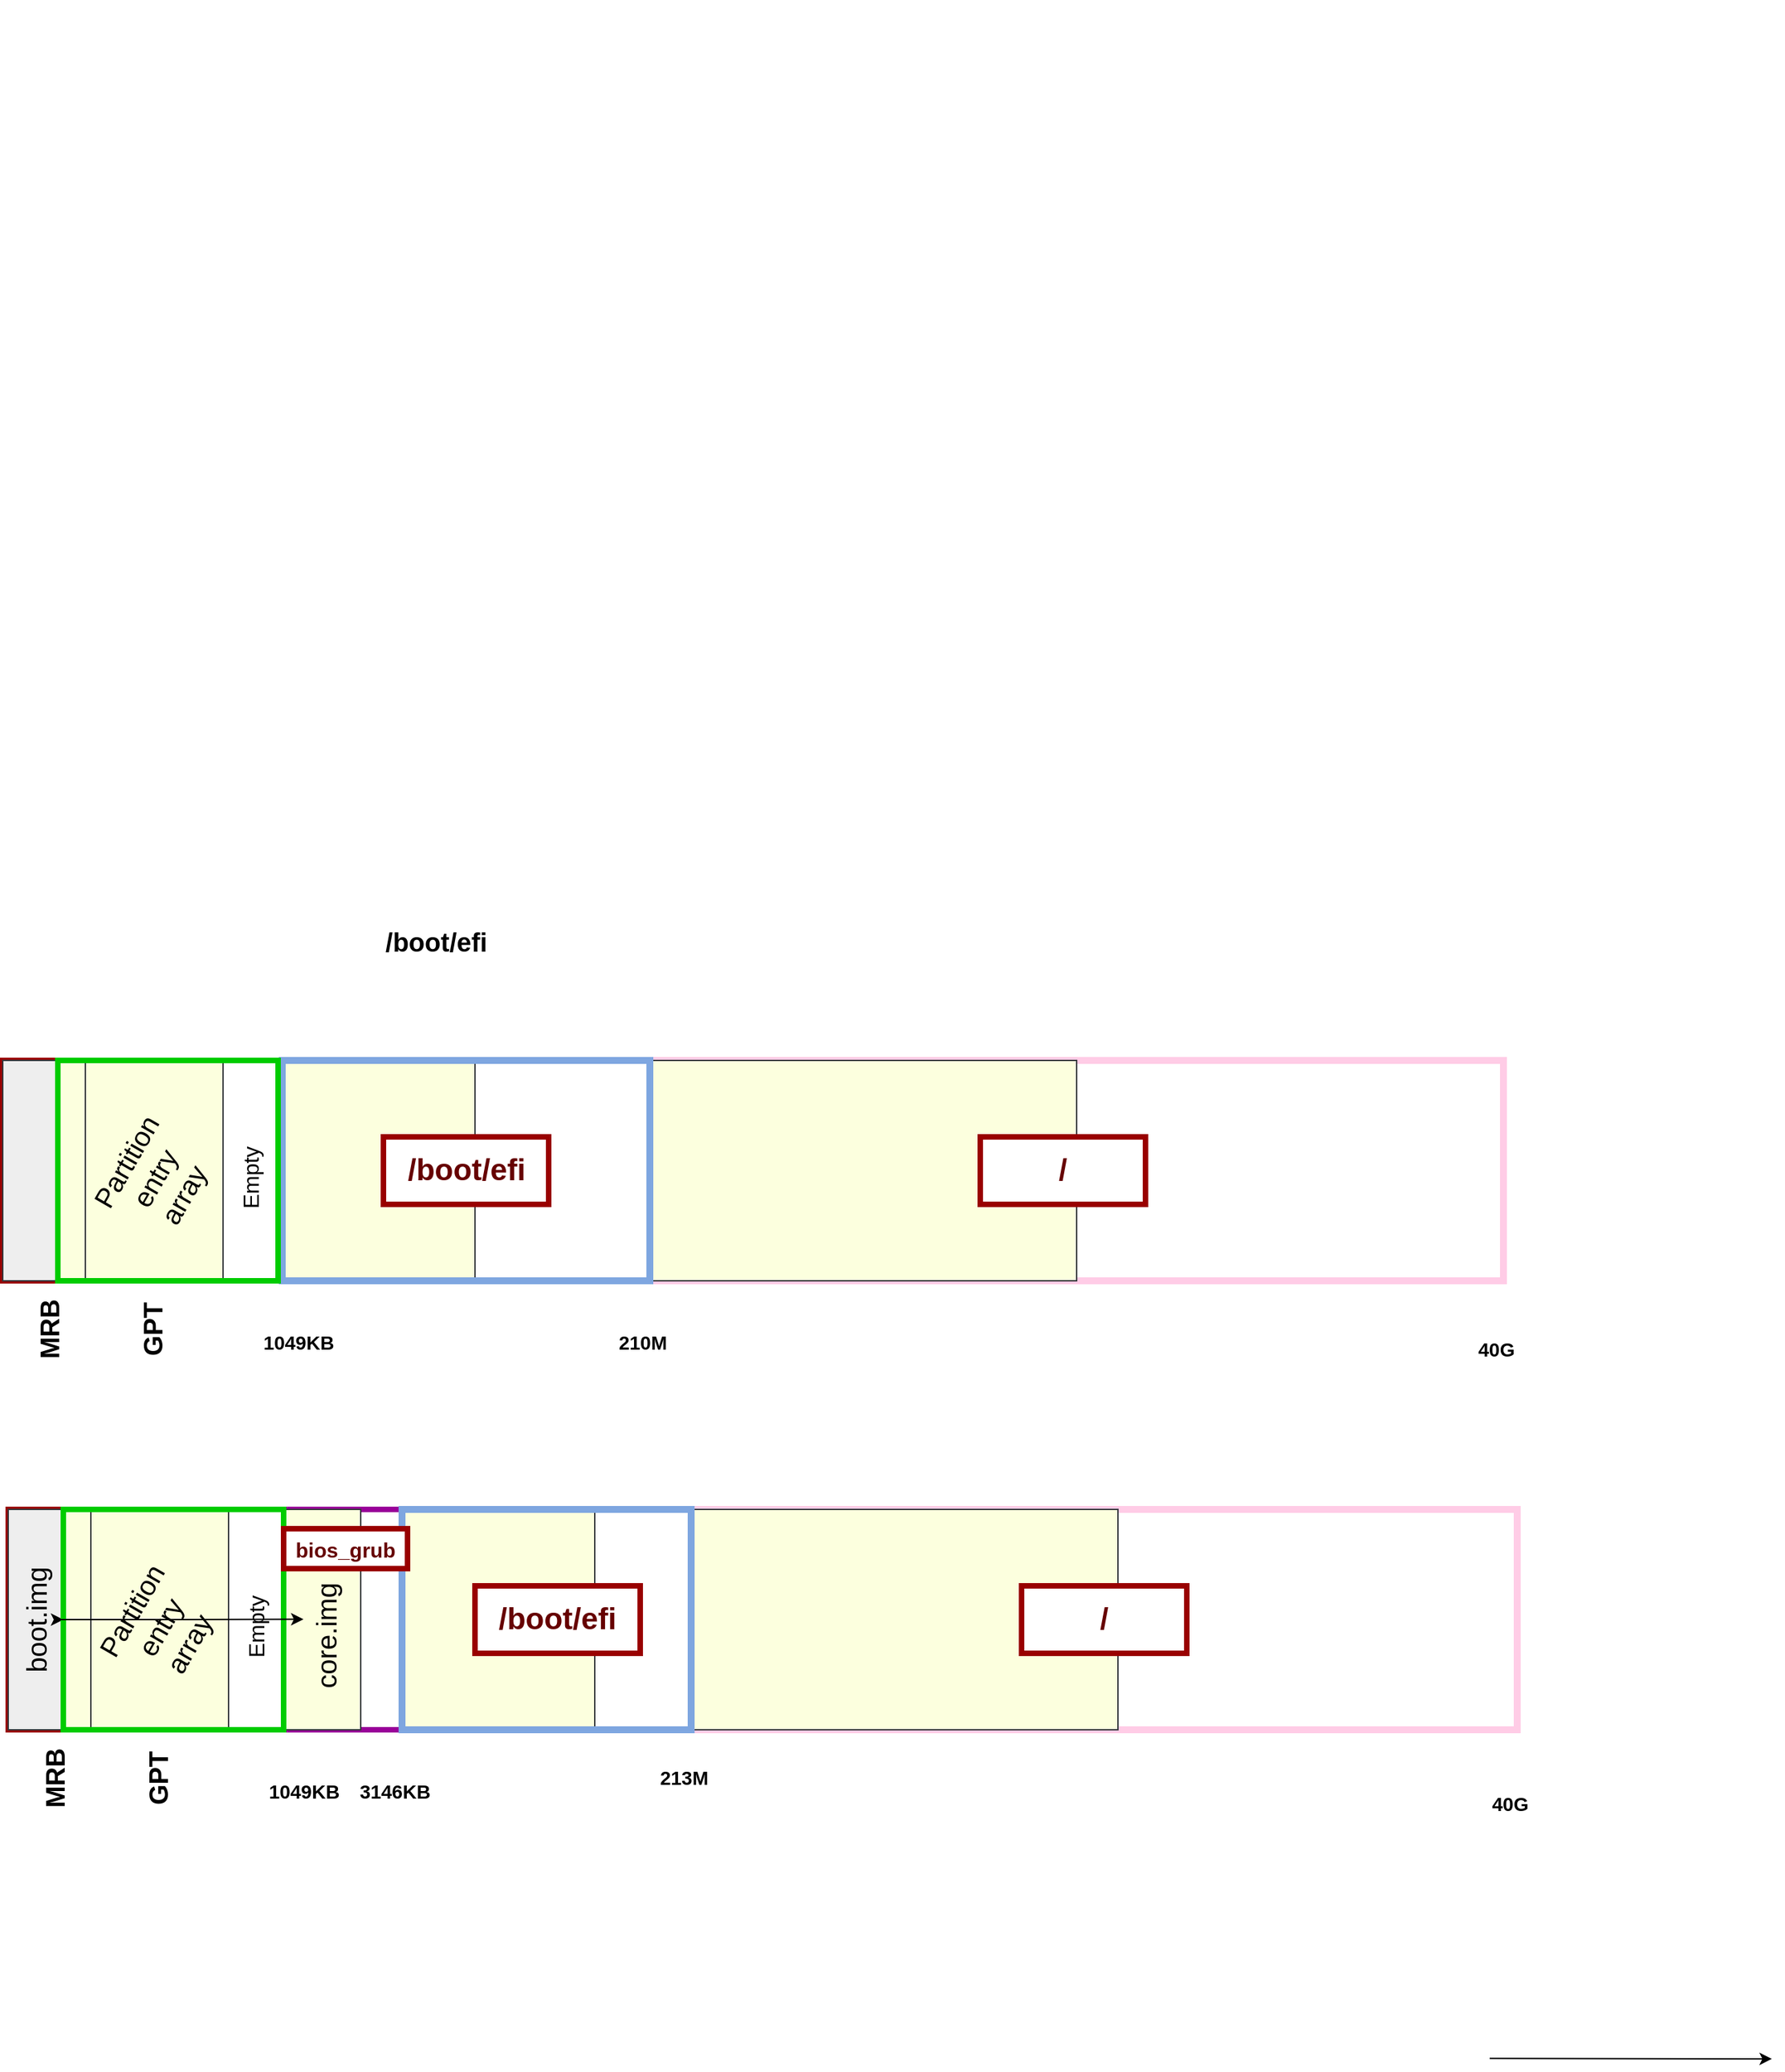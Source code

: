 <mxfile version="25.0.3">
  <diagram name="第 1 页" id="clKLF8cmqk-N_q2jb67s">
    <mxGraphModel dx="3382" dy="922" grid="1" gridSize="10" guides="1" tooltips="1" connect="1" arrows="1" fold="1" page="1" pageScale="1" pageWidth="827" pageHeight="1169" math="0" shadow="0">
      <root>
        <mxCell id="0" />
        <mxCell id="1" parent="0" />
        <mxCell id="ewwLxB_O-W4zJdkdSMvH-1" value="" style="whiteSpace=wrap;html=1;labelBorderColor=#CC0000;strokeColor=#990000;strokeWidth=4;" vertex="1" parent="1">
          <mxGeometry x="-1160" y="1310" width="40" height="160" as="geometry" />
        </mxCell>
        <mxCell id="ewwLxB_O-W4zJdkdSMvH-2" value="" style="rounded=0;whiteSpace=wrap;html=1;fillColor=#eeeeee;strokeColor=#36393d;fontStyle=0;fontSize=20;" vertex="1" parent="1">
          <mxGeometry x="-1160" y="1310" width="40" height="160" as="geometry" />
        </mxCell>
        <mxCell id="ewwLxB_O-W4zJdkdSMvH-5" value="" style="rounded=0;whiteSpace=wrap;html=1;fontStyle=0;fontSize=20;" vertex="1" parent="1">
          <mxGeometry x="-1000" y="1310" width="40" height="160" as="geometry" />
        </mxCell>
        <mxCell id="ewwLxB_O-W4zJdkdSMvH-6" value="" style="whiteSpace=wrap;html=1;labelBorderColor=#CC0000;strokeColor=#990099;strokeWidth=4;" vertex="1" parent="1">
          <mxGeometry x="-956" y="1636" width="86" height="160" as="geometry" />
        </mxCell>
        <mxCell id="ewwLxB_O-W4zJdkdSMvH-7" value="" style="whiteSpace=wrap;html=1;labelBorderColor=#CC0000;strokeColor=#FFCCE6;strokeWidth=5;" vertex="1" parent="1">
          <mxGeometry x="-690" y="1310" width="620" height="160" as="geometry" />
        </mxCell>
        <mxCell id="ewwLxB_O-W4zJdkdSMvH-9" value="" style="rounded=0;whiteSpace=wrap;html=1;fillColor=#FCFFDE;strokeColor=#36393d;fontStyle=0;fontSize=20;" vertex="1" parent="1">
          <mxGeometry x="-957" y="1310" width="140" height="160" as="geometry" />
        </mxCell>
        <mxCell id="ewwLxB_O-W4zJdkdSMvH-10" value="" style="rounded=0;whiteSpace=wrap;html=1;fillColor=#FCFFDE;strokeColor=#36393d;fontStyle=0;fontSize=20;" vertex="1" parent="1">
          <mxGeometry x="-956" y="1636" width="56" height="160" as="geometry" />
        </mxCell>
        <mxCell id="ewwLxB_O-W4zJdkdSMvH-11" value="" style="rounded=0;whiteSpace=wrap;html=1;fillColor=#FCFFDE;strokeColor=#36393d;fontStyle=0;fontSize=20;" vertex="1" parent="1">
          <mxGeometry x="-690" y="1310" width="310" height="160" as="geometry" />
        </mxCell>
        <mxCell id="ewwLxB_O-W4zJdkdSMvH-13" value="&lt;font style=&quot;font-size: 19px;&quot;&gt;MRB&lt;/font&gt;" style="text;strokeColor=none;align=center;fillColor=none;html=1;verticalAlign=middle;whiteSpace=wrap;rounded=0;fontStyle=1;rotation=-90;" vertex="1" parent="1">
          <mxGeometry x="-1170" y="1490" width="90" height="30" as="geometry" />
        </mxCell>
        <mxCell id="ewwLxB_O-W4zJdkdSMvH-14" value="&lt;span style=&quot;font-size: 19px;&quot;&gt;/boot/efi&lt;/span&gt;" style="text;strokeColor=none;align=center;fillColor=none;html=1;verticalAlign=middle;whiteSpace=wrap;rounded=0;fontStyle=1" vertex="1" parent="1">
          <mxGeometry x="-890" y="1180" width="90" height="90" as="geometry" />
        </mxCell>
        <mxCell id="ewwLxB_O-W4zJdkdSMvH-19" value="" style="rounded=0;whiteSpace=wrap;html=1;fillColor=#FCFFDE;strokeColor=#36393d;fontStyle=0;fontSize=20;" vertex="1" parent="1">
          <mxGeometry x="-1120" y="1310" width="20" height="160" as="geometry" />
        </mxCell>
        <mxCell id="ewwLxB_O-W4zJdkdSMvH-20" value="" style="rounded=0;whiteSpace=wrap;html=1;fillColor=#FCFFDE;strokeColor=#36393d;fontStyle=0;fontSize=20;" vertex="1" parent="1">
          <mxGeometry x="-1100" y="1310" width="100" height="160" as="geometry" />
        </mxCell>
        <mxCell id="ewwLxB_O-W4zJdkdSMvH-21" value="&lt;font style=&quot;font-size: 20px;&quot;&gt;Partition entry array&lt;/font&gt;" style="text;strokeColor=none;align=center;fillColor=none;html=1;verticalAlign=middle;whiteSpace=wrap;rounded=0;rotation=-60;" vertex="1" parent="1">
          <mxGeometry x="-1080" y="1380" width="60" height="30" as="geometry" />
        </mxCell>
        <mxCell id="ewwLxB_O-W4zJdkdSMvH-22" value="&lt;font style=&quot;font-size: 16px;&quot;&gt;Empty&lt;/font&gt;" style="text;strokeColor=none;align=center;fillColor=none;html=1;verticalAlign=middle;whiteSpace=wrap;rounded=0;rotation=-90;" vertex="1" parent="1">
          <mxGeometry x="-1050" y="1380" width="140" height="30" as="geometry" />
        </mxCell>
        <mxCell id="ewwLxB_O-W4zJdkdSMvH-24" value="" style="whiteSpace=wrap;html=1;labelBorderColor=#CC0000;strokeColor=#7EA6E0;strokeWidth=5;fillColor=none;" vertex="1" parent="1">
          <mxGeometry x="-957" y="1310" width="267" height="160" as="geometry" />
        </mxCell>
        <mxCell id="ewwLxB_O-W4zJdkdSMvH-25" value="&lt;font style=&quot;font-size: 20px;&quot;&gt;core.img&lt;/font&gt;" style="text;strokeColor=none;align=center;fillColor=none;html=1;verticalAlign=middle;whiteSpace=wrap;rounded=0;rotation=-90;" vertex="1" parent="1">
          <mxGeometry x="-956" y="1712.5" width="60" height="30" as="geometry" />
        </mxCell>
        <mxCell id="ewwLxB_O-W4zJdkdSMvH-29" value="" style="edgeStyle=none;orthogonalLoop=1;jettySize=auto;html=1;rounded=0;" edge="1" parent="1">
          <mxGeometry width="80" relative="1" as="geometry">
            <mxPoint x="-80" y="2034.58" as="sourcePoint" />
            <mxPoint x="125" y="2034.971" as="targetPoint" />
            <Array as="points" />
          </mxGeometry>
        </mxCell>
        <mxCell id="ewwLxB_O-W4zJdkdSMvH-30" value="&lt;font style=&quot;font-size: 19px;&quot;&gt;GPT&lt;/font&gt;" style="text;strokeColor=none;align=center;fillColor=none;html=1;verticalAlign=middle;whiteSpace=wrap;rounded=0;fontStyle=1;rotation=-90;" vertex="1" parent="1">
          <mxGeometry x="-1095" y="1490" width="90" height="30" as="geometry" />
        </mxCell>
        <mxCell id="ewwLxB_O-W4zJdkdSMvH-31" value="" style="shape=image;verticalLabelPosition=bottom;labelBackgroundColor=default;verticalAlign=top;aspect=fixed;imageAspect=0;image=https://upload.wikimedia.org/wikipedia/commons/4/45/GNU_GRUB_components.svg;" vertex="1" parent="1">
          <mxGeometry x="-1071.11" y="540" width="1031.11" height="580" as="geometry" />
        </mxCell>
        <mxCell id="ewwLxB_O-W4zJdkdSMvH-23" value="" style="whiteSpace=wrap;html=1;labelBorderColor=#CC0000;strokeColor=#00CC00;strokeWidth=4;fillColor=none;" vertex="1" parent="1">
          <mxGeometry x="-1120" y="1310" width="160" height="160" as="geometry" />
        </mxCell>
        <mxCell id="ewwLxB_O-W4zJdkdSMvH-33" value="&lt;font color=&quot;#660000&quot; style=&quot;font-size: 22px;&quot;&gt;&lt;b&gt;/boot/efi&lt;/b&gt;&lt;/font&gt;" style="rounded=0;whiteSpace=wrap;html=1;strokeColor=#990000;strokeWidth=4;" vertex="1" parent="1">
          <mxGeometry x="-883.5" y="1365.5" width="120" height="49" as="geometry" />
        </mxCell>
        <mxCell id="ewwLxB_O-W4zJdkdSMvH-34" value="&lt;font style=&quot;font-size: 14px;&quot;&gt;1049KB&lt;/font&gt;" style="text;strokeColor=none;align=center;fillColor=none;html=1;verticalAlign=middle;whiteSpace=wrap;rounded=0;fontStyle=1" vertex="1" parent="1">
          <mxGeometry x="-1020" y="1485" width="150" height="60" as="geometry" />
        </mxCell>
        <mxCell id="ewwLxB_O-W4zJdkdSMvH-35" value="&lt;font style=&quot;font-size: 14px;&quot;&gt;210M&lt;/font&gt;" style="text;strokeColor=none;align=center;fillColor=none;html=1;verticalAlign=middle;whiteSpace=wrap;rounded=0;fontStyle=1" vertex="1" parent="1">
          <mxGeometry x="-770" y="1485" width="150" height="60" as="geometry" />
        </mxCell>
        <mxCell id="ewwLxB_O-W4zJdkdSMvH-36" value="&lt;font color=&quot;#660000&quot; style=&quot;font-size: 22px;&quot;&gt;&lt;b&gt;/&lt;/b&gt;&lt;/font&gt;" style="rounded=0;whiteSpace=wrap;html=1;strokeColor=#990000;strokeWidth=4;" vertex="1" parent="1">
          <mxGeometry x="-450" y="1365.5" width="120" height="49" as="geometry" />
        </mxCell>
        <mxCell id="ewwLxB_O-W4zJdkdSMvH-37" value="&lt;font style=&quot;font-size: 14px;&quot;&gt;40G&lt;/font&gt;" style="text;strokeColor=none;align=center;fillColor=none;html=1;verticalAlign=middle;whiteSpace=wrap;rounded=0;fontStyle=1" vertex="1" parent="1">
          <mxGeometry x="-150" y="1490" width="150" height="60" as="geometry" />
        </mxCell>
        <mxCell id="ewwLxB_O-W4zJdkdSMvH-38" value="" style="whiteSpace=wrap;html=1;labelBorderColor=#CC0000;strokeColor=#990000;strokeWidth=4;" vertex="1" parent="1">
          <mxGeometry x="-1156" y="1636" width="40" height="160" as="geometry" />
        </mxCell>
        <mxCell id="ewwLxB_O-W4zJdkdSMvH-39" value="" style="rounded=0;whiteSpace=wrap;html=1;fillColor=#eeeeee;strokeColor=#36393d;fontStyle=0;fontSize=20;" vertex="1" parent="1">
          <mxGeometry x="-1156" y="1636" width="40" height="160" as="geometry" />
        </mxCell>
        <mxCell id="ewwLxB_O-W4zJdkdSMvH-40" value="&lt;font style=&quot;font-size: 20px;&quot;&gt;boot.img&lt;/font&gt;" style="text;strokeColor=none;align=center;fillColor=none;html=1;verticalAlign=middle;whiteSpace=wrap;rounded=0;rotation=-90;" vertex="1" parent="1">
          <mxGeometry x="-1166" y="1701" width="60" height="30" as="geometry" />
        </mxCell>
        <mxCell id="ewwLxB_O-W4zJdkdSMvH-41" value="" style="rounded=0;whiteSpace=wrap;html=1;fontStyle=0;fontSize=20;" vertex="1" parent="1">
          <mxGeometry x="-996" y="1636" width="40" height="160" as="geometry" />
        </mxCell>
        <mxCell id="ewwLxB_O-W4zJdkdSMvH-42" value="" style="whiteSpace=wrap;html=1;labelBorderColor=#CC0000;strokeColor=#FFCCE6;strokeWidth=5;" vertex="1" parent="1">
          <mxGeometry x="-660" y="1636" width="600" height="160" as="geometry" />
        </mxCell>
        <mxCell id="ewwLxB_O-W4zJdkdSMvH-43" value="" style="rounded=0;whiteSpace=wrap;html=1;fillColor=#FCFFDE;strokeColor=#36393d;fontStyle=0;fontSize=20;" vertex="1" parent="1">
          <mxGeometry x="-870" y="1636" width="140" height="160" as="geometry" />
        </mxCell>
        <mxCell id="ewwLxB_O-W4zJdkdSMvH-44" value="" style="rounded=0;whiteSpace=wrap;html=1;fillColor=#FCFFDE;strokeColor=#36393d;fontStyle=0;fontSize=20;" vertex="1" parent="1">
          <mxGeometry x="-660" y="1636" width="310" height="160" as="geometry" />
        </mxCell>
        <mxCell id="ewwLxB_O-W4zJdkdSMvH-45" value="&lt;font style=&quot;font-size: 19px;&quot;&gt;MRB&lt;/font&gt;" style="text;strokeColor=none;align=center;fillColor=none;html=1;verticalAlign=middle;whiteSpace=wrap;rounded=0;fontStyle=1;rotation=-90;" vertex="1" parent="1">
          <mxGeometry x="-1166" y="1816" width="90" height="30" as="geometry" />
        </mxCell>
        <mxCell id="ewwLxB_O-W4zJdkdSMvH-46" value="" style="rounded=0;whiteSpace=wrap;html=1;fillColor=#FCFFDE;strokeColor=#36393d;fontStyle=0;fontSize=20;" vertex="1" parent="1">
          <mxGeometry x="-1116" y="1636" width="20" height="160" as="geometry" />
        </mxCell>
        <mxCell id="ewwLxB_O-W4zJdkdSMvH-47" value="" style="rounded=0;whiteSpace=wrap;html=1;fillColor=#FCFFDE;strokeColor=#36393d;fontStyle=0;fontSize=20;" vertex="1" parent="1">
          <mxGeometry x="-1096" y="1636" width="100" height="160" as="geometry" />
        </mxCell>
        <mxCell id="ewwLxB_O-W4zJdkdSMvH-48" value="&lt;font style=&quot;font-size: 20px;&quot;&gt;Partition entry array&lt;/font&gt;" style="text;strokeColor=none;align=center;fillColor=none;html=1;verticalAlign=middle;whiteSpace=wrap;rounded=0;rotation=-60;" vertex="1" parent="1">
          <mxGeometry x="-1076" y="1706" width="60" height="30" as="geometry" />
        </mxCell>
        <mxCell id="ewwLxB_O-W4zJdkdSMvH-49" value="&lt;font style=&quot;font-size: 16px;&quot;&gt;Empty&lt;/font&gt;" style="text;strokeColor=none;align=center;fillColor=none;html=1;verticalAlign=middle;whiteSpace=wrap;rounded=0;rotation=-90;" vertex="1" parent="1">
          <mxGeometry x="-1046" y="1706" width="140" height="30" as="geometry" />
        </mxCell>
        <mxCell id="ewwLxB_O-W4zJdkdSMvH-50" value="" style="whiteSpace=wrap;html=1;labelBorderColor=#CC0000;strokeColor=#7EA6E0;strokeWidth=5;fillColor=none;" vertex="1" parent="1">
          <mxGeometry x="-870" y="1636" width="210" height="160" as="geometry" />
        </mxCell>
        <mxCell id="ewwLxB_O-W4zJdkdSMvH-51" value="&lt;font style=&quot;font-size: 19px;&quot;&gt;GPT&lt;/font&gt;" style="text;strokeColor=none;align=center;fillColor=none;html=1;verticalAlign=middle;whiteSpace=wrap;rounded=0;fontStyle=1;rotation=-90;" vertex="1" parent="1">
          <mxGeometry x="-1091" y="1816" width="90" height="30" as="geometry" />
        </mxCell>
        <mxCell id="ewwLxB_O-W4zJdkdSMvH-52" value="" style="edgeStyle=none;orthogonalLoop=1;jettySize=auto;html=1;rounded=0;" edge="1" parent="1" source="ewwLxB_O-W4zJdkdSMvH-40" target="ewwLxB_O-W4zJdkdSMvH-53">
          <mxGeometry width="80" relative="1" as="geometry">
            <mxPoint x="-1121" y="1716" as="sourcePoint" />
            <mxPoint x="-611" y="1720.76" as="targetPoint" />
            <Array as="points" />
          </mxGeometry>
        </mxCell>
        <mxCell id="ewwLxB_O-W4zJdkdSMvH-53" value="" style="whiteSpace=wrap;html=1;labelBorderColor=#CC0000;strokeColor=#00CC00;strokeWidth=4;fillColor=none;" vertex="1" parent="1">
          <mxGeometry x="-1116" y="1636" width="160" height="160" as="geometry" />
        </mxCell>
        <mxCell id="ewwLxB_O-W4zJdkdSMvH-54" value="&lt;font color=&quot;#660000&quot; style=&quot;font-size: 22px;&quot;&gt;&lt;b&gt;/boot/efi&lt;/b&gt;&lt;/font&gt;" style="rounded=0;whiteSpace=wrap;html=1;strokeColor=#990000;strokeWidth=4;" vertex="1" parent="1">
          <mxGeometry x="-817" y="1691.5" width="120" height="49" as="geometry" />
        </mxCell>
        <mxCell id="ewwLxB_O-W4zJdkdSMvH-55" value="&lt;font style=&quot;font-size: 14px;&quot;&gt;1049KB&lt;/font&gt;" style="text;strokeColor=none;align=center;fillColor=none;html=1;verticalAlign=middle;whiteSpace=wrap;rounded=0;fontStyle=1" vertex="1" parent="1">
          <mxGeometry x="-1016" y="1811" width="150" height="60" as="geometry" />
        </mxCell>
        <mxCell id="ewwLxB_O-W4zJdkdSMvH-56" value="&lt;font style=&quot;font-size: 14px;&quot;&gt;213M&lt;/font&gt;" style="text;strokeColor=none;align=center;fillColor=none;html=1;verticalAlign=middle;whiteSpace=wrap;rounded=0;fontStyle=1" vertex="1" parent="1">
          <mxGeometry x="-740" y="1801" width="150" height="60" as="geometry" />
        </mxCell>
        <mxCell id="ewwLxB_O-W4zJdkdSMvH-57" value="&lt;font color=&quot;#660000&quot; style=&quot;font-size: 22px;&quot;&gt;&lt;b&gt;/&lt;/b&gt;&lt;/font&gt;" style="rounded=0;whiteSpace=wrap;html=1;strokeColor=#990000;strokeWidth=4;" vertex="1" parent="1">
          <mxGeometry x="-420" y="1691.5" width="120" height="49" as="geometry" />
        </mxCell>
        <mxCell id="ewwLxB_O-W4zJdkdSMvH-58" value="&lt;font style=&quot;font-size: 14px;&quot;&gt;40G&lt;/font&gt;" style="text;strokeColor=none;align=center;fillColor=none;html=1;verticalAlign=middle;whiteSpace=wrap;rounded=0;fontStyle=1" vertex="1" parent="1">
          <mxGeometry x="-140" y="1820" width="150" height="60" as="geometry" />
        </mxCell>
        <mxCell id="ewwLxB_O-W4zJdkdSMvH-59" value="&lt;font style=&quot;font-size: 14px;&quot;&gt;3146KB&lt;/font&gt;" style="text;strokeColor=none;align=center;fillColor=none;html=1;verticalAlign=middle;whiteSpace=wrap;rounded=0;fontStyle=1" vertex="1" parent="1">
          <mxGeometry x="-950" y="1811" width="150" height="60" as="geometry" />
        </mxCell>
        <mxCell id="ewwLxB_O-W4zJdkdSMvH-62" style="edgeStyle=orthogonalEdgeStyle;rounded=0;orthogonalLoop=1;jettySize=auto;html=1;entryX=0.696;entryY=-0.019;entryDx=0;entryDy=0;entryPerimeter=0;" edge="1" parent="1" source="ewwLxB_O-W4zJdkdSMvH-40" target="ewwLxB_O-W4zJdkdSMvH-25">
          <mxGeometry relative="1" as="geometry" />
        </mxCell>
        <mxCell id="ewwLxB_O-W4zJdkdSMvH-63" value="&lt;font color=&quot;#660000&quot; style=&quot;font-size: 15px;&quot;&gt;&lt;b style=&quot;&quot;&gt;bios_grub&lt;/b&gt;&lt;/font&gt;" style="rounded=0;whiteSpace=wrap;html=1;strokeColor=#990000;strokeWidth=4;" vertex="1" parent="1">
          <mxGeometry x="-956" y="1650" width="90" height="29" as="geometry" />
        </mxCell>
      </root>
    </mxGraphModel>
  </diagram>
</mxfile>
